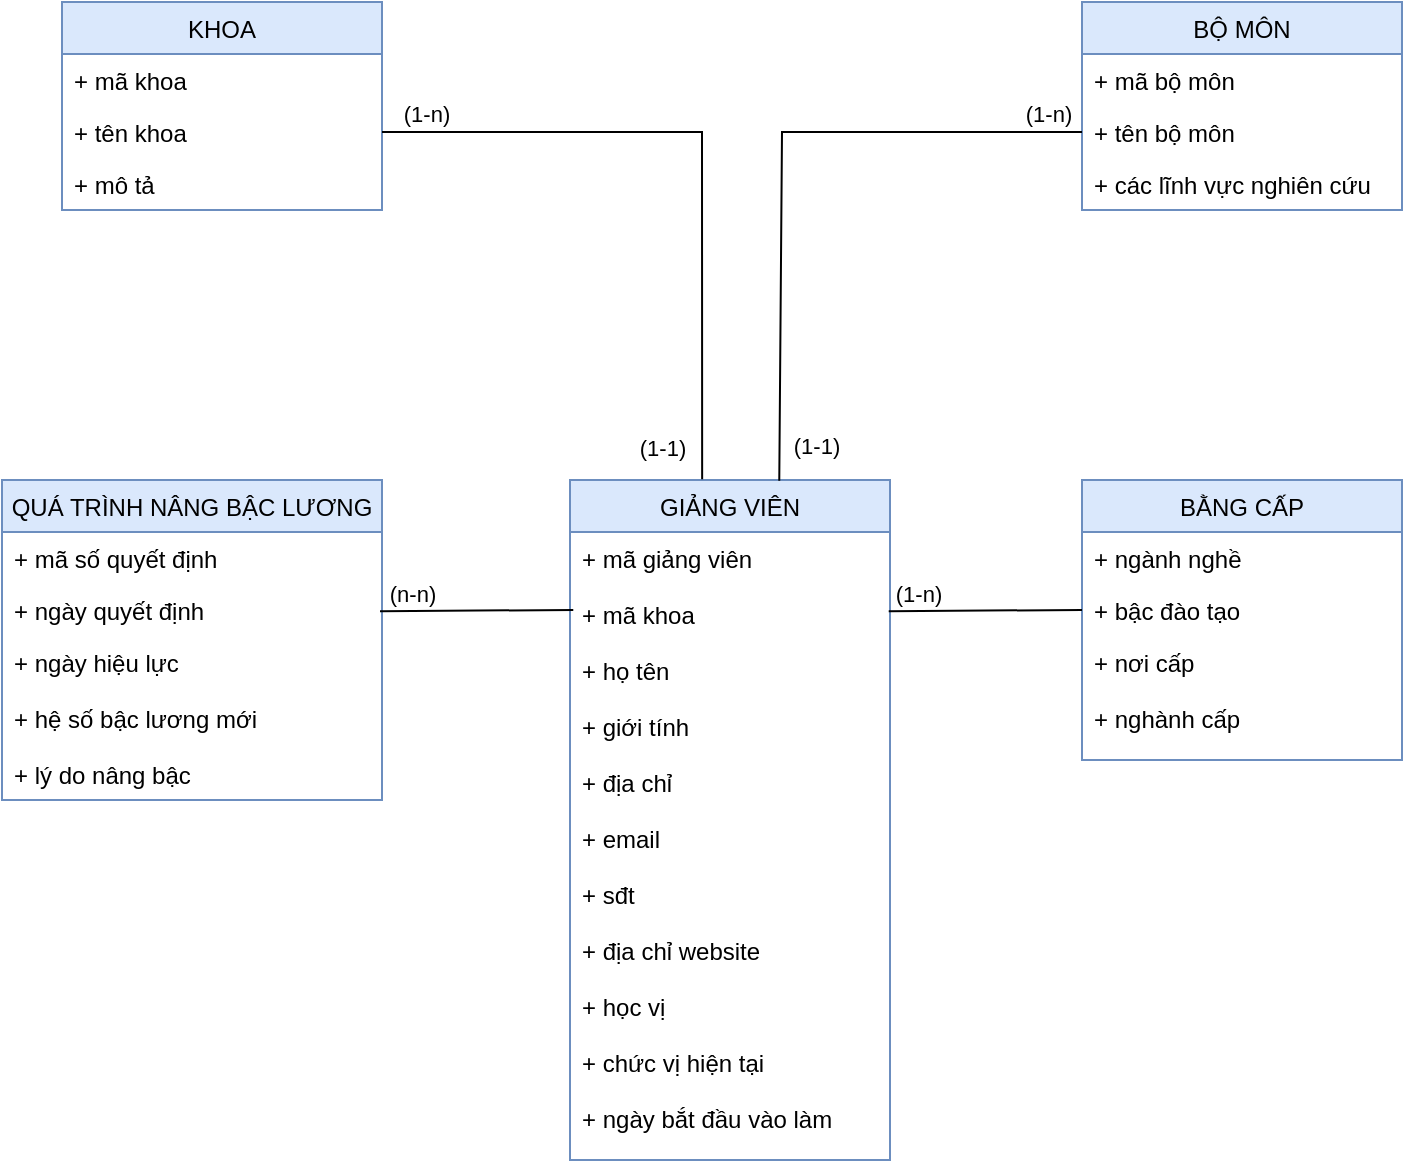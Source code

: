 <mxfile version="20.5.1" type="github">
  <diagram id="C5RBs43oDa-KdzZeNtuy" name="Page-1">
    <mxGraphModel dx="1022" dy="460" grid="1" gridSize="10" guides="1" tooltips="1" connect="1" arrows="1" fold="1" page="1" pageScale="1" pageWidth="827" pageHeight="1169" math="0" shadow="0">
      <root>
        <mxCell id="WIyWlLk6GJQsqaUBKTNV-0" />
        <mxCell id="WIyWlLk6GJQsqaUBKTNV-1" parent="WIyWlLk6GJQsqaUBKTNV-0" />
        <mxCell id="k69kpjNW1gF0QXOxHMaF-0" value="QUÁ TRÌNH NÂNG BẬC LƯƠNG" style="swimlane;fontStyle=0;childLayout=stackLayout;horizontal=1;startSize=26;fillColor=#dae8fc;horizontalStack=0;resizeParent=1;resizeParentMax=0;resizeLast=0;collapsible=1;marginBottom=0;strokeColor=#6c8ebf;" parent="WIyWlLk6GJQsqaUBKTNV-1" vertex="1">
          <mxGeometry x="50" y="399" width="190" height="160" as="geometry" />
        </mxCell>
        <mxCell id="k69kpjNW1gF0QXOxHMaF-1" value="+ mã số quyết định" style="text;strokeColor=none;fillColor=none;align=left;verticalAlign=top;spacingLeft=4;spacingRight=4;overflow=hidden;rotatable=0;points=[[0,0.5],[1,0.5]];portConstraint=eastwest;" parent="k69kpjNW1gF0QXOxHMaF-0" vertex="1">
          <mxGeometry y="26" width="190" height="26" as="geometry" />
        </mxCell>
        <mxCell id="k69kpjNW1gF0QXOxHMaF-2" value="+ ngày quyết định" style="text;strokeColor=none;fillColor=none;align=left;verticalAlign=top;spacingLeft=4;spacingRight=4;overflow=hidden;rotatable=0;points=[[0,0.5],[1,0.5]];portConstraint=eastwest;" parent="k69kpjNW1gF0QXOxHMaF-0" vertex="1">
          <mxGeometry y="52" width="190" height="26" as="geometry" />
        </mxCell>
        <mxCell id="k69kpjNW1gF0QXOxHMaF-3" value="+ ngày hiệu lực&#xa;&#xa;+ hệ số bậc lương mới&#xa;&#xa;+ lý do nâng bậc" style="text;strokeColor=none;fillColor=none;align=left;verticalAlign=top;spacingLeft=4;spacingRight=4;overflow=hidden;rotatable=0;points=[[0,0.5],[1,0.5]];portConstraint=eastwest;" parent="k69kpjNW1gF0QXOxHMaF-0" vertex="1">
          <mxGeometry y="78" width="190" height="82" as="geometry" />
        </mxCell>
        <mxCell id="k69kpjNW1gF0QXOxHMaF-4" value="BỘ MÔN" style="swimlane;fontStyle=0;childLayout=stackLayout;horizontal=1;startSize=26;fillColor=#dae8fc;horizontalStack=0;resizeParent=1;resizeParentMax=0;resizeLast=0;collapsible=1;marginBottom=0;strokeColor=#6c8ebf;" parent="WIyWlLk6GJQsqaUBKTNV-1" vertex="1">
          <mxGeometry x="590" y="160" width="160" height="104" as="geometry" />
        </mxCell>
        <mxCell id="k69kpjNW1gF0QXOxHMaF-5" value="+ mã bộ môn" style="text;strokeColor=none;fillColor=none;align=left;verticalAlign=top;spacingLeft=4;spacingRight=4;overflow=hidden;rotatable=0;points=[[0,0.5],[1,0.5]];portConstraint=eastwest;" parent="k69kpjNW1gF0QXOxHMaF-4" vertex="1">
          <mxGeometry y="26" width="160" height="26" as="geometry" />
        </mxCell>
        <mxCell id="k69kpjNW1gF0QXOxHMaF-6" value="+ tên bộ môn" style="text;strokeColor=none;fillColor=none;align=left;verticalAlign=top;spacingLeft=4;spacingRight=4;overflow=hidden;rotatable=0;points=[[0,0.5],[1,0.5]];portConstraint=eastwest;" parent="k69kpjNW1gF0QXOxHMaF-4" vertex="1">
          <mxGeometry y="52" width="160" height="26" as="geometry" />
        </mxCell>
        <mxCell id="k69kpjNW1gF0QXOxHMaF-7" value="+ các lĩnh vực nghiên cứu" style="text;strokeColor=none;fillColor=none;align=left;verticalAlign=top;spacingLeft=4;spacingRight=4;overflow=hidden;rotatable=0;points=[[0,0.5],[1,0.5]];portConstraint=eastwest;" parent="k69kpjNW1gF0QXOxHMaF-4" vertex="1">
          <mxGeometry y="78" width="160" height="26" as="geometry" />
        </mxCell>
        <mxCell id="k69kpjNW1gF0QXOxHMaF-8" value="KHOA" style="swimlane;fontStyle=0;childLayout=stackLayout;horizontal=1;startSize=26;fillColor=#dae8fc;horizontalStack=0;resizeParent=1;resizeParentMax=0;resizeLast=0;collapsible=1;marginBottom=0;strokeColor=#6c8ebf;" parent="WIyWlLk6GJQsqaUBKTNV-1" vertex="1">
          <mxGeometry x="80" y="160" width="160" height="104" as="geometry" />
        </mxCell>
        <mxCell id="k69kpjNW1gF0QXOxHMaF-9" value="+ mã khoa" style="text;strokeColor=none;fillColor=none;align=left;verticalAlign=top;spacingLeft=4;spacingRight=4;overflow=hidden;rotatable=0;points=[[0,0.5],[1,0.5]];portConstraint=eastwest;" parent="k69kpjNW1gF0QXOxHMaF-8" vertex="1">
          <mxGeometry y="26" width="160" height="26" as="geometry" />
        </mxCell>
        <mxCell id="k69kpjNW1gF0QXOxHMaF-10" value="+ tên khoa" style="text;strokeColor=none;fillColor=none;align=left;verticalAlign=top;spacingLeft=4;spacingRight=4;overflow=hidden;rotatable=0;points=[[0,0.5],[1,0.5]];portConstraint=eastwest;" parent="k69kpjNW1gF0QXOxHMaF-8" vertex="1">
          <mxGeometry y="52" width="160" height="26" as="geometry" />
        </mxCell>
        <mxCell id="k69kpjNW1gF0QXOxHMaF-11" value="+ mô tả" style="text;strokeColor=none;fillColor=none;align=left;verticalAlign=top;spacingLeft=4;spacingRight=4;overflow=hidden;rotatable=0;points=[[0,0.5],[1,0.5]];portConstraint=eastwest;" parent="k69kpjNW1gF0QXOxHMaF-8" vertex="1">
          <mxGeometry y="78" width="160" height="26" as="geometry" />
        </mxCell>
        <mxCell id="k69kpjNW1gF0QXOxHMaF-12" value="GIẢNG VIÊN" style="swimlane;fontStyle=0;childLayout=stackLayout;horizontal=1;startSize=26;fillColor=#dae8fc;horizontalStack=0;resizeParent=1;resizeParentMax=0;resizeLast=0;collapsible=1;marginBottom=0;strokeColor=#6c8ebf;" parent="WIyWlLk6GJQsqaUBKTNV-1" vertex="1">
          <mxGeometry x="334" y="399" width="160" height="340" as="geometry" />
        </mxCell>
        <mxCell id="k69kpjNW1gF0QXOxHMaF-13" value="+ mã giảng viên&#xa;&#xa;+ mã khoa&#xa;&#xa;+ họ tên&#xa;&#xa;+ giới tính&#xa;&#xa;+ địa chỉ&#xa;&#xa;+ email&#xa;&#xa;+ sđt&#xa;&#xa;+ địa chỉ website&#xa;&#xa;+ học vị&#xa;&#xa;+ chức vị hiện tại&#xa;&#xa;+ ngày bắt đầu vào làm" style="text;strokeColor=none;fillColor=none;align=left;verticalAlign=top;spacingLeft=4;spacingRight=4;overflow=hidden;rotatable=0;points=[[0,0.5],[1,0.5]];portConstraint=eastwest;" parent="k69kpjNW1gF0QXOxHMaF-12" vertex="1">
          <mxGeometry y="26" width="160" height="314" as="geometry" />
        </mxCell>
        <mxCell id="k69kpjNW1gF0QXOxHMaF-16" value="BẰNG CẤP" style="swimlane;fontStyle=0;childLayout=stackLayout;horizontal=1;startSize=26;fillColor=#dae8fc;horizontalStack=0;resizeParent=1;resizeParentMax=0;resizeLast=0;collapsible=1;marginBottom=0;strokeColor=#6c8ebf;" parent="WIyWlLk6GJQsqaUBKTNV-1" vertex="1">
          <mxGeometry x="590" y="399" width="160" height="140" as="geometry">
            <mxRectangle x="590" y="360" width="90" height="30" as="alternateBounds" />
          </mxGeometry>
        </mxCell>
        <mxCell id="k69kpjNW1gF0QXOxHMaF-17" value="+ ngành nghề" style="text;strokeColor=none;fillColor=none;align=left;verticalAlign=top;spacingLeft=4;spacingRight=4;overflow=hidden;rotatable=0;points=[[0,0.5],[1,0.5]];portConstraint=eastwest;" parent="k69kpjNW1gF0QXOxHMaF-16" vertex="1">
          <mxGeometry y="26" width="160" height="26" as="geometry" />
        </mxCell>
        <mxCell id="k69kpjNW1gF0QXOxHMaF-18" value="+ bậc đào tạo" style="text;strokeColor=none;fillColor=none;align=left;verticalAlign=top;spacingLeft=4;spacingRight=4;overflow=hidden;rotatable=0;points=[[0,0.5],[1,0.5]];portConstraint=eastwest;" parent="k69kpjNW1gF0QXOxHMaF-16" vertex="1">
          <mxGeometry y="52" width="160" height="26" as="geometry" />
        </mxCell>
        <mxCell id="k69kpjNW1gF0QXOxHMaF-19" value="+ nơi cấp&#xa;&#xa;+ nghành cấp" style="text;strokeColor=none;fillColor=none;align=left;verticalAlign=top;spacingLeft=4;spacingRight=4;overflow=hidden;rotatable=0;points=[[0,0.5],[1,0.5]];portConstraint=eastwest;" parent="k69kpjNW1gF0QXOxHMaF-16" vertex="1">
          <mxGeometry y="78" width="160" height="62" as="geometry" />
        </mxCell>
        <mxCell id="4v-z33Maw3NoQXkZHaOn-1" value="" style="endArrow=none;html=1;rounded=0;exitX=0.413;exitY=-0.001;exitDx=0;exitDy=0;entryX=1;entryY=0.5;entryDx=0;entryDy=0;exitPerimeter=0;" edge="1" parent="WIyWlLk6GJQsqaUBKTNV-1" source="k69kpjNW1gF0QXOxHMaF-12" target="k69kpjNW1gF0QXOxHMaF-10">
          <mxGeometry width="50" height="50" relative="1" as="geometry">
            <mxPoint x="470" y="370" as="sourcePoint" />
            <mxPoint x="520" y="320" as="targetPoint" />
            <Array as="points">
              <mxPoint x="400" y="225" />
            </Array>
          </mxGeometry>
        </mxCell>
        <mxCell id="4v-z33Maw3NoQXkZHaOn-2" value="(1-n)" style="edgeLabel;html=1;align=center;verticalAlign=middle;resizable=0;points=[];" vertex="1" connectable="0" parent="4v-z33Maw3NoQXkZHaOn-1">
          <mxGeometry x="0.848" y="-2" relative="1" as="geometry">
            <mxPoint x="-3" y="-7" as="offset" />
          </mxGeometry>
        </mxCell>
        <mxCell id="4v-z33Maw3NoQXkZHaOn-3" value="" style="endArrow=none;html=1;rounded=0;exitX=0.654;exitY=0.001;exitDx=0;exitDy=0;entryX=0;entryY=0.5;entryDx=0;entryDy=0;exitPerimeter=0;" edge="1" parent="WIyWlLk6GJQsqaUBKTNV-1" source="k69kpjNW1gF0QXOxHMaF-12" target="k69kpjNW1gF0QXOxHMaF-6">
          <mxGeometry width="50" height="50" relative="1" as="geometry">
            <mxPoint x="470" y="370" as="sourcePoint" />
            <mxPoint x="520" y="320" as="targetPoint" />
            <Array as="points">
              <mxPoint x="440" y="225" />
            </Array>
          </mxGeometry>
        </mxCell>
        <mxCell id="4v-z33Maw3NoQXkZHaOn-4" value="(1-n)" style="edgeLabel;html=1;align=center;verticalAlign=middle;resizable=0;points=[];" vertex="1" connectable="0" parent="4v-z33Maw3NoQXkZHaOn-3">
          <mxGeometry x="0.892" y="-2" relative="1" as="geometry">
            <mxPoint y="-11" as="offset" />
          </mxGeometry>
        </mxCell>
        <mxCell id="4v-z33Maw3NoQXkZHaOn-7" value="(1-1)" style="edgeLabel;html=1;align=center;verticalAlign=middle;resizable=0;points=[];" vertex="1" connectable="0" parent="4v-z33Maw3NoQXkZHaOn-3">
          <mxGeometry x="-0.874" relative="1" as="geometry">
            <mxPoint x="18" y="3" as="offset" />
          </mxGeometry>
        </mxCell>
        <mxCell id="4v-z33Maw3NoQXkZHaOn-8" value="(1-1)" style="edgeLabel;html=1;align=center;verticalAlign=middle;resizable=0;points=[];" vertex="1" connectable="0" parent="4v-z33Maw3NoQXkZHaOn-3">
          <mxGeometry x="-0.795" y="2" relative="1" as="geometry">
            <mxPoint x="-57" y="16" as="offset" />
          </mxGeometry>
        </mxCell>
        <mxCell id="4v-z33Maw3NoQXkZHaOn-5" value="" style="endArrow=none;html=1;rounded=0;entryX=0;entryY=0.5;entryDx=0;entryDy=0;exitX=0.996;exitY=0.126;exitDx=0;exitDy=0;exitPerimeter=0;" edge="1" parent="WIyWlLk6GJQsqaUBKTNV-1" source="k69kpjNW1gF0QXOxHMaF-13" target="k69kpjNW1gF0QXOxHMaF-18">
          <mxGeometry width="50" height="50" relative="1" as="geometry">
            <mxPoint x="500" y="464" as="sourcePoint" />
            <mxPoint x="574" y="460" as="targetPoint" />
          </mxGeometry>
        </mxCell>
        <mxCell id="4v-z33Maw3NoQXkZHaOn-6" value="(1-n)" style="edgeLabel;html=1;align=center;verticalAlign=middle;resizable=0;points=[];" vertex="1" connectable="0" parent="4v-z33Maw3NoQXkZHaOn-5">
          <mxGeometry x="-0.773" y="-2" relative="1" as="geometry">
            <mxPoint x="3" y="-11" as="offset" />
          </mxGeometry>
        </mxCell>
        <mxCell id="4v-z33Maw3NoQXkZHaOn-9" value="" style="endArrow=none;html=1;rounded=0;entryX=0;entryY=0.5;entryDx=0;entryDy=0;exitX=0.996;exitY=0.126;exitDx=0;exitDy=0;exitPerimeter=0;" edge="1" parent="WIyWlLk6GJQsqaUBKTNV-1">
          <mxGeometry width="50" height="50" relative="1" as="geometry">
            <mxPoint x="239.0" y="464.564" as="sourcePoint" />
            <mxPoint x="335.64" y="464" as="targetPoint" />
          </mxGeometry>
        </mxCell>
        <mxCell id="4v-z33Maw3NoQXkZHaOn-11" value="(n-n)" style="edgeLabel;html=1;align=center;verticalAlign=middle;resizable=0;points=[];" vertex="1" connectable="0" parent="4v-z33Maw3NoQXkZHaOn-9">
          <mxGeometry x="-0.744" y="3" relative="1" as="geometry">
            <mxPoint x="3" y="-6" as="offset" />
          </mxGeometry>
        </mxCell>
      </root>
    </mxGraphModel>
  </diagram>
</mxfile>
